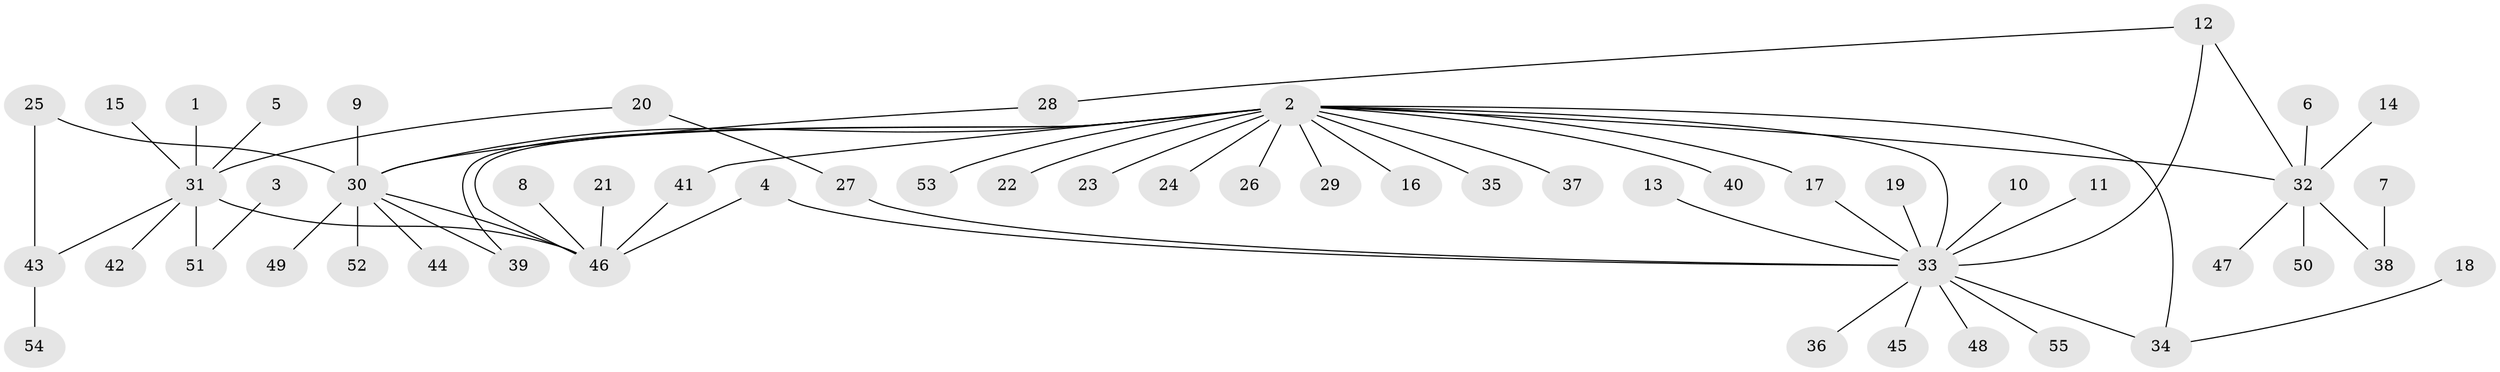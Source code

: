 // original degree distribution, {6: 0.00909090909090909, 16: 0.01818181818181818, 7: 0.00909090909090909, 10: 0.01818181818181818, 1: 0.6, 3: 0.11818181818181818, 8: 0.00909090909090909, 4: 0.03636363636363636, 2: 0.16363636363636364, 5: 0.01818181818181818}
// Generated by graph-tools (version 1.1) at 2025/26/03/09/25 03:26:03]
// undirected, 55 vertices, 64 edges
graph export_dot {
graph [start="1"]
  node [color=gray90,style=filled];
  1;
  2;
  3;
  4;
  5;
  6;
  7;
  8;
  9;
  10;
  11;
  12;
  13;
  14;
  15;
  16;
  17;
  18;
  19;
  20;
  21;
  22;
  23;
  24;
  25;
  26;
  27;
  28;
  29;
  30;
  31;
  32;
  33;
  34;
  35;
  36;
  37;
  38;
  39;
  40;
  41;
  42;
  43;
  44;
  45;
  46;
  47;
  48;
  49;
  50;
  51;
  52;
  53;
  54;
  55;
  1 -- 31 [weight=1.0];
  2 -- 16 [weight=1.0];
  2 -- 17 [weight=1.0];
  2 -- 22 [weight=1.0];
  2 -- 23 [weight=1.0];
  2 -- 24 [weight=1.0];
  2 -- 26 [weight=1.0];
  2 -- 29 [weight=1.0];
  2 -- 30 [weight=1.0];
  2 -- 32 [weight=1.0];
  2 -- 33 [weight=1.0];
  2 -- 34 [weight=1.0];
  2 -- 35 [weight=1.0];
  2 -- 37 [weight=1.0];
  2 -- 39 [weight=1.0];
  2 -- 40 [weight=1.0];
  2 -- 41 [weight=1.0];
  2 -- 46 [weight=1.0];
  2 -- 53 [weight=1.0];
  3 -- 51 [weight=1.0];
  4 -- 33 [weight=1.0];
  4 -- 46 [weight=1.0];
  5 -- 31 [weight=1.0];
  6 -- 32 [weight=1.0];
  7 -- 38 [weight=1.0];
  8 -- 46 [weight=1.0];
  9 -- 30 [weight=1.0];
  10 -- 33 [weight=1.0];
  11 -- 33 [weight=1.0];
  12 -- 28 [weight=1.0];
  12 -- 32 [weight=1.0];
  12 -- 33 [weight=1.0];
  13 -- 33 [weight=1.0];
  14 -- 32 [weight=1.0];
  15 -- 31 [weight=1.0];
  17 -- 33 [weight=1.0];
  18 -- 34 [weight=1.0];
  19 -- 33 [weight=1.0];
  20 -- 27 [weight=1.0];
  20 -- 31 [weight=1.0];
  21 -- 46 [weight=1.0];
  25 -- 30 [weight=1.0];
  25 -- 43 [weight=1.0];
  27 -- 33 [weight=1.0];
  28 -- 30 [weight=1.0];
  30 -- 39 [weight=1.0];
  30 -- 44 [weight=1.0];
  30 -- 46 [weight=1.0];
  30 -- 49 [weight=1.0];
  30 -- 52 [weight=1.0];
  31 -- 42 [weight=1.0];
  31 -- 43 [weight=1.0];
  31 -- 46 [weight=1.0];
  31 -- 51 [weight=1.0];
  32 -- 38 [weight=1.0];
  32 -- 47 [weight=1.0];
  32 -- 50 [weight=1.0];
  33 -- 34 [weight=1.0];
  33 -- 36 [weight=1.0];
  33 -- 45 [weight=1.0];
  33 -- 48 [weight=1.0];
  33 -- 55 [weight=1.0];
  41 -- 46 [weight=1.0];
  43 -- 54 [weight=1.0];
}
